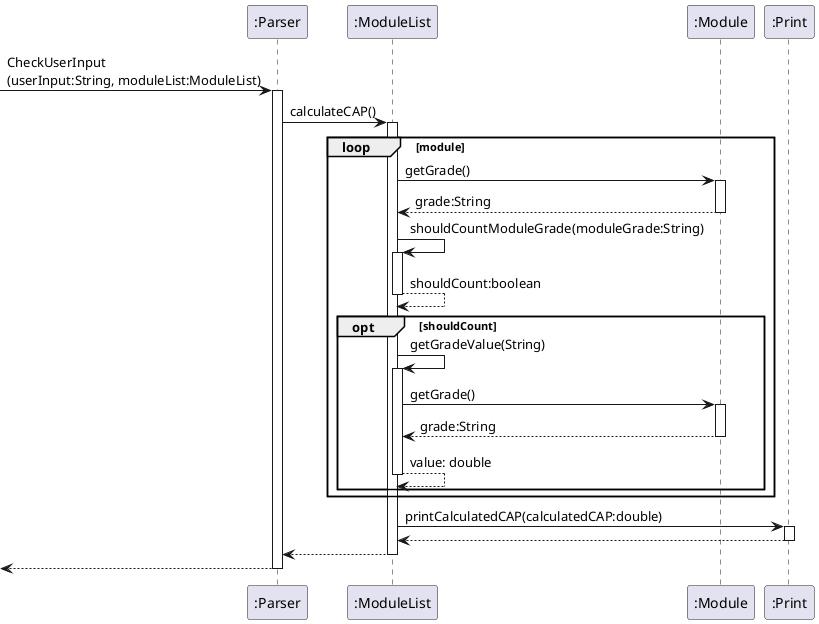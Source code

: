 @startuml

participant ":Parser" as Parser
participant ":ModuleList" as ML
participant ":Module" as Mod
participant ":Print" as Print
[->Parser : CheckUserInput\n(userInput:String, moduleList:ModuleList)
activate Parser
Parser->ML : calculateCAP()
activate ML
loop module
    ML -> Mod : getGrade()
    activate Mod
    Mod --> ML : grade:String
    deactivate Mod
    ML -> ML : shouldCountModuleGrade(moduleGrade:String)
    activate ML
    ML-->ML : shouldCount:boolean
    deactivate ML
    opt shouldCount
        ML -> ML : getGradeValue(String)
        activate ML
        ML -> Mod : getGrade()
        activate Mod
        Mod --> ML : grade:String
        deactivate Mod
        ML --> ML : value: double
        deactivate ML

    end
end
    ML -> Print : printCalculatedCAP(calculatedCAP:double)
    activate Print
    Print --> ML
    deactivate Print
ML --> Parser
deactivate ML
Parser-->[
deactivate Parser

@enduml